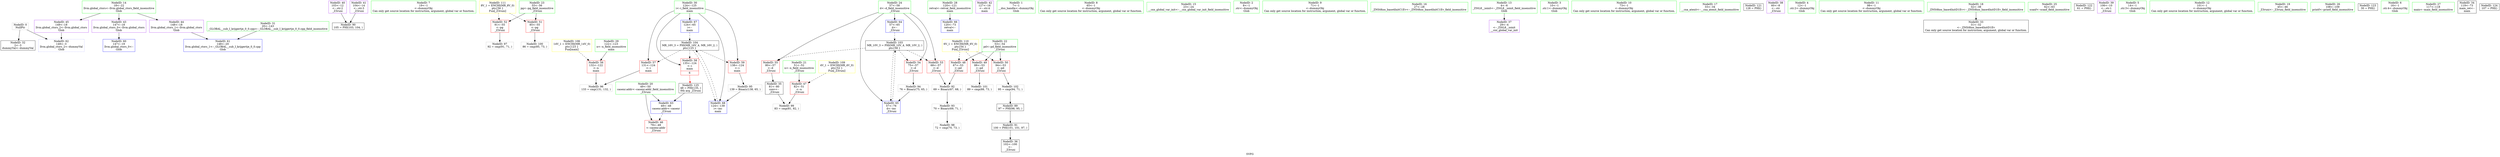 digraph "SVFG" {
	label="SVFG";

	Node0x55b2b295c6d0 [shape=record,color=grey,label="{NodeID: 0\nNullPtr}"];
	Node0x55b2b295c6d0 -> Node0x55b2b296eb30[style=solid];
	Node0x55b2b295c6d0 -> Node0x55b2b2971500[style=solid];
	Node0x55b2b2973410 [shape=record,color=black,label="{NodeID: 90\n105 = PHI(103, 104, )\n}"];
	Node0x55b2b296d5e0 [shape=record,color=green,label="{NodeID: 7\n19\<--1\n\<--dummyObj\nCan only get source location for instruction, argument, global var or function.}"];
	Node0x55b2b296fb60 [shape=record,color=grey,label="{NodeID: 97\n92 = cmp(91, 71, )\n}"];
	Node0x55b2b296dab0 [shape=record,color=green,label="{NodeID: 14\n18\<--22\nllvm.global_ctors\<--llvm.global_ctors_field_insensitive\nGlob }"];
	Node0x55b2b296dab0 -> Node0x55b2b296f480[style=solid];
	Node0x55b2b296dab0 -> Node0x55b2b296f580[style=solid];
	Node0x55b2b296dab0 -> Node0x55b2b296f680[style=solid];
	Node0x55b2b2978a70 [shape=record,color=black,label="{NodeID: 104\nMR_16V_3 = PHI(MR_16V_4, MR_16V_2, )\npts\{125 \}\n}"];
	Node0x55b2b2978a70 -> Node0x55b2b2971090[style=dashed];
	Node0x55b2b2978a70 -> Node0x55b2b2971160[style=dashed];
	Node0x55b2b2978a70 -> Node0x55b2b2971230[style=dashed];
	Node0x55b2b2978a70 -> Node0x55b2b2971a10[style=dashed];
	Node0x55b2b296e180 [shape=record,color=green,label="{NodeID: 21\n51\<--52\nn\<--n_field_insensitive\n_Z3runi\n}"];
	Node0x55b2b296e180 -> Node0x55b2b296f850[style=solid];
	Node0x55b2b2979f20 [shape=record,color=yellow,style=double,label="{NodeID: 111\n8V_1 = ENCHI(MR_8V_0)\npts\{56 \}\nFun[_Z3runi]}"];
	Node0x55b2b2979f20 -> Node0x55b2b2970bb0[style=dashed];
	Node0x55b2b2979f20 -> Node0x55b2b2970c80[style=dashed];
	Node0x55b2b296e7c0 [shape=record,color=green,label="{NodeID: 28\n120\<--121\nretval\<--retval_field_insensitive\nmain\n}"];
	Node0x55b2b296e7c0 -> Node0x55b2b2971870[style=solid];
	Node0x55b2b296ee00 [shape=record,color=black,label="{NodeID: 35\n81\<--80\nconv\<--\n_Z3runi\n}"];
	Node0x55b2b296ee00 -> Node0x55b2b296fe60[style=solid];
	Node0x55b2b297e120 [shape=record,color=black,label="{NodeID: 125\n48 = PHI(135, )\n0th arg _Z3runi }"];
	Node0x55b2b297e120 -> Node0x55b2b2971600[style=solid];
	Node0x55b2b296f3b0 [shape=record,color=purple,label="{NodeID: 42\n127\<--16\n\<--.str.4\nmain\n}"];
	Node0x55b2b2970a10 [shape=record,color=red,label="{NodeID: 49\n88\<--53\n\<--pd\n_Z3runi\n}"];
	Node0x55b2b2970a10 -> Node0x55b2b2975520[style=solid];
	Node0x55b2b2970fc0 [shape=record,color=red,label="{NodeID: 56\n132\<--122\n\<--n\nmain\n}"];
	Node0x55b2b2970fc0 -> Node0x55b2b296f9e0[style=solid];
	Node0x55b2b2971600 [shape=record,color=blue,label="{NodeID: 63\n49\<--48\ncasenr.addr\<--casenr\n_Z3runi\n}"];
	Node0x55b2b2971600 -> Node0x55b2b296f780[style=dashed];
	Node0x55b2b295c7e0 [shape=record,color=green,label="{NodeID: 1\n7\<--1\n__dso_handle\<--dummyObj\nGlob }"];
	Node0x55b2b29739b0 [shape=record,color=black,label="{NodeID: 91\n100 = PHI(101, 101, 97, )\n}"];
	Node0x55b2b29739b0 -> Node0x55b2b296eed0[style=solid];
	Node0x55b2b296d670 [shape=record,color=green,label="{NodeID: 8\n65\<--1\n\<--dummyObj\nCan only get source location for instruction, argument, global var or function.}"];
	Node0x55b2b296fce0 [shape=record,color=grey,label="{NodeID: 98\n72 = cmp(70, 73, )\n}"];
	Node0x55b2b296dbb0 [shape=record,color=green,label="{NodeID: 15\n23\<--24\n__cxx_global_var_init\<--__cxx_global_var_init_field_insensitive\n}"];
	Node0x55b2b296e250 [shape=record,color=green,label="{NodeID: 22\n53\<--54\npd\<--pd_field_insensitive\n_Z3runi\n}"];
	Node0x55b2b296e250 -> Node0x55b2b2970940[style=solid];
	Node0x55b2b296e250 -> Node0x55b2b2970a10[style=solid];
	Node0x55b2b296e250 -> Node0x55b2b2970ae0[style=solid];
	Node0x55b2b296e890 [shape=record,color=green,label="{NodeID: 29\n122\<--123\nn\<--n_field_insensitive\nmain\n}"];
	Node0x55b2b296e890 -> Node0x55b2b2970fc0[style=solid];
	Node0x55b2b296eed0 [shape=record,color=black,label="{NodeID: 36\n102\<--100\n\<--\n_Z3runi\n}"];
	Node0x55b2b296f480 [shape=record,color=purple,label="{NodeID: 43\n147\<--18\nllvm.global_ctors_0\<--llvm.global_ctors\nGlob }"];
	Node0x55b2b296f480 -> Node0x55b2b2971300[style=solid];
	Node0x55b2b2970ae0 [shape=record,color=red,label="{NodeID: 50\n94\<--53\n\<--pd\n_Z3runi\n}"];
	Node0x55b2b2970ae0 -> Node0x55b2b29756a0[style=solid];
	Node0x55b2b2971090 [shape=record,color=red,label="{NodeID: 57\n131\<--124\n\<--i\nmain\n}"];
	Node0x55b2b2971090 -> Node0x55b2b296f9e0[style=solid];
	Node0x55b2b29716d0 [shape=record,color=blue,label="{NodeID: 64\n57\<--65\nd\<--\n_Z3runi\n}"];
	Node0x55b2b29716d0 -> Node0x55b2b2978570[style=dashed];
	Node0x55b2b296cb10 [shape=record,color=green,label="{NodeID: 2\n8\<--1\n.str\<--dummyObj\nGlob }"];
	Node0x55b2b2973f90 [shape=record,color=grey,label="{NodeID: 92\n69 = Binary(67, 68, )\n}"];
	Node0x55b2b2973f90 -> Node0x55b2b2974110[style=solid];
	Node0x55b2b296d700 [shape=record,color=green,label="{NodeID: 9\n71\<--1\n\<--dummyObj\nCan only get source location for instruction, argument, global var or function.}"];
	Node0x55b2b296fe60 [shape=record,color=grey,label="{NodeID: 99\n83 = cmp(81, 82, )\n}"];
	Node0x55b2b296dcb0 [shape=record,color=green,label="{NodeID: 16\n27\<--28\n_ZNSt8ios_base4InitC1Ev\<--_ZNSt8ios_base4InitC1Ev_field_insensitive\n}"];
	Node0x55b2b2979a90 [shape=record,color=yellow,style=double,label="{NodeID: 106\n14V_1 = ENCHI(MR_14V_0)\npts\{123 \}\nFun[main]}"];
	Node0x55b2b2979a90 -> Node0x55b2b2970fc0[style=dashed];
	Node0x55b2b296e320 [shape=record,color=green,label="{NodeID: 23\n55\<--56\npg\<--pg_field_insensitive\n_Z3runi\n}"];
	Node0x55b2b296e320 -> Node0x55b2b2970bb0[style=solid];
	Node0x55b2b296e320 -> Node0x55b2b2970c80[style=solid];
	Node0x55b2b296e960 [shape=record,color=green,label="{NodeID: 30\n124\<--125\ni\<--i_field_insensitive\nmain\n}"];
	Node0x55b2b296e960 -> Node0x55b2b2971090[style=solid];
	Node0x55b2b296e960 -> Node0x55b2b2971160[style=solid];
	Node0x55b2b296e960 -> Node0x55b2b2971230[style=solid];
	Node0x55b2b296e960 -> Node0x55b2b2971940[style=solid];
	Node0x55b2b296e960 -> Node0x55b2b2971a10[style=solid];
	Node0x55b2b296efa0 [shape=record,color=purple,label="{NodeID: 37\n29\<--4\n\<--_ZStL8__ioinit\n__cxx_global_var_init\n}"];
	Node0x55b2b296f580 [shape=record,color=purple,label="{NodeID: 44\n148\<--18\nllvm.global_ctors_1\<--llvm.global_ctors\nGlob }"];
	Node0x55b2b296f580 -> Node0x55b2b2971400[style=solid];
	Node0x55b2b2970bb0 [shape=record,color=red,label="{NodeID: 51\n85\<--55\n\<--pg\n_Z3runi\n}"];
	Node0x55b2b2970bb0 -> Node0x55b2b296ffe0[style=solid];
	Node0x55b2b2971160 [shape=record,color=red,label="{NodeID: 58\n135\<--124\n\<--i\nmain\n|{<s0>6}}"];
	Node0x55b2b2971160:s0 -> Node0x55b2b297e120[style=solid,color=red];
	Node0x55b2b29717a0 [shape=record,color=blue,label="{NodeID: 65\n57\<--76\nd\<--inc\n_Z3runi\n}"];
	Node0x55b2b29717a0 -> Node0x55b2b2978570[style=dashed];
	Node0x55b2b296cba0 [shape=record,color=green,label="{NodeID: 3\n10\<--1\n.str.1\<--dummyObj\nGlob }"];
	Node0x55b2b2974110 [shape=record,color=grey,label="{NodeID: 93\n70 = Binary(69, 71, )\n}"];
	Node0x55b2b2974110 -> Node0x55b2b296fce0[style=solid];
	Node0x55b2b296d790 [shape=record,color=green,label="{NodeID: 10\n73\<--1\n\<--dummyObj\nCan only get source location for instruction, argument, global var or function.}"];
	Node0x55b2b296ffe0 [shape=record,color=grey,label="{NodeID: 100\n86 = cmp(85, 73, )\n}"];
	Node0x55b2b296ddb0 [shape=record,color=green,label="{NodeID: 17\n33\<--34\n__cxa_atexit\<--__cxa_atexit_field_insensitive\n}"];
	Node0x55b2b296e3f0 [shape=record,color=green,label="{NodeID: 24\n57\<--58\nd\<--d_field_insensitive\n_Z3runi\n}"];
	Node0x55b2b296e3f0 -> Node0x55b2b2970d50[style=solid];
	Node0x55b2b296e3f0 -> Node0x55b2b2970e20[style=solid];
	Node0x55b2b296e3f0 -> Node0x55b2b2970ef0[style=solid];
	Node0x55b2b296e3f0 -> Node0x55b2b29716d0[style=solid];
	Node0x55b2b296e3f0 -> Node0x55b2b29717a0[style=solid];
	Node0x55b2b296ea30 [shape=record,color=green,label="{NodeID: 31\n20\<--143\n_GLOBAL__sub_I_krijgertje_0_0.cpp\<--_GLOBAL__sub_I_krijgertje_0_0.cpp_field_insensitive\n}"];
	Node0x55b2b296ea30 -> Node0x55b2b2971400[style=solid];
	Node0x55b2b297dd20 [shape=record,color=black,label="{NodeID: 121\n128 = PHI()\n}"];
	Node0x55b2b296f070 [shape=record,color=purple,label="{NodeID: 38\n60\<--8\n\<--.str\n_Z3runi\n}"];
	Node0x55b2b296f680 [shape=record,color=purple,label="{NodeID: 45\n149\<--18\nllvm.global_ctors_2\<--llvm.global_ctors\nGlob }"];
	Node0x55b2b296f680 -> Node0x55b2b2971500[style=solid];
	Node0x55b2b2970c80 [shape=record,color=red,label="{NodeID: 52\n91\<--55\n\<--pg\n_Z3runi\n}"];
	Node0x55b2b2970c80 -> Node0x55b2b296fb60[style=solid];
	Node0x55b2b2971230 [shape=record,color=red,label="{NodeID: 59\n138\<--124\n\<--i\nmain\n}"];
	Node0x55b2b2971230 -> Node0x55b2b2974410[style=solid];
	Node0x55b2b2971870 [shape=record,color=blue,label="{NodeID: 66\n120\<--73\nretval\<--\nmain\n}"];
	Node0x55b2b296cc30 [shape=record,color=green,label="{NodeID: 4\n12\<--1\n.str.2\<--dummyObj\nGlob }"];
	Node0x55b2b2974290 [shape=record,color=grey,label="{NodeID: 94\n76 = Binary(75, 65, )\n}"];
	Node0x55b2b2974290 -> Node0x55b2b29717a0[style=solid];
	Node0x55b2b296d820 [shape=record,color=green,label="{NodeID: 11\n98\<--1\n\<--dummyObj\nCan only get source location for instruction, argument, global var or function.}"];
	Node0x55b2b2975520 [shape=record,color=grey,label="{NodeID: 101\n89 = cmp(88, 73, )\n}"];
	Node0x55b2b296deb0 [shape=record,color=green,label="{NodeID: 18\n32\<--38\n_ZNSt8ios_base4InitD1Ev\<--_ZNSt8ios_base4InitD1Ev_field_insensitive\n}"];
	Node0x55b2b296deb0 -> Node0x55b2b296ec30[style=solid];
	Node0x55b2b296e4c0 [shape=record,color=green,label="{NodeID: 25\n62\<--63\nscanf\<--scanf_field_insensitive\n}"];
	Node0x55b2b296eb30 [shape=record,color=black,label="{NodeID: 32\n2\<--3\ndummyVal\<--dummyVal\n}"];
	Node0x55b2b297de20 [shape=record,color=black,label="{NodeID: 122\n61 = PHI()\n}"];
	Node0x55b2b296f140 [shape=record,color=purple,label="{NodeID: 39\n106\<--10\n\<--.str.1\n_Z3runi\n}"];
	Node0x55b2b296f780 [shape=record,color=red,label="{NodeID: 46\n79\<--49\n\<--casenr.addr\n_Z3runi\n}"];
	Node0x55b2b2970d50 [shape=record,color=red,label="{NodeID: 53\n68\<--57\n\<--d\n_Z3runi\n}"];
	Node0x55b2b2970d50 -> Node0x55b2b2973f90[style=solid];
	Node0x55b2b2971300 [shape=record,color=blue,label="{NodeID: 60\n147\<--19\nllvm.global_ctors_0\<--\nGlob }"];
	Node0x55b2b2971940 [shape=record,color=blue,label="{NodeID: 67\n124\<--65\ni\<--\nmain\n}"];
	Node0x55b2b2971940 -> Node0x55b2b2978a70[style=dashed];
	Node0x55b2b296d4c0 [shape=record,color=green,label="{NodeID: 5\n14\<--1\n.str.3\<--dummyObj\nGlob }"];
	Node0x55b2b2974410 [shape=record,color=grey,label="{NodeID: 95\n139 = Binary(138, 65, )\n}"];
	Node0x55b2b2974410 -> Node0x55b2b2971a10[style=solid];
	Node0x55b2b296d8b0 [shape=record,color=green,label="{NodeID: 12\n101\<--1\n\<--dummyObj\nCan only get source location for instruction, argument, global var or function.}"];
	Node0x55b2b29756a0 [shape=record,color=grey,label="{NodeID: 102\n95 = cmp(94, 71, )\n}"];
	Node0x55b2b29756a0 -> Node0x55b2b2972e70[style=solid];
	Node0x55b2b296dfb0 [shape=record,color=green,label="{NodeID: 19\n45\<--46\n_Z3runi\<--_Z3runi_field_insensitive\n}"];
	Node0x55b2b2979d60 [shape=record,color=yellow,style=double,label="{NodeID: 109\n4V_1 = ENCHI(MR_4V_0)\npts\{52 \}\nFun[_Z3runi]}"];
	Node0x55b2b2979d60 -> Node0x55b2b296f850[style=dashed];
	Node0x55b2b296e5c0 [shape=record,color=green,label="{NodeID: 26\n108\<--109\nprintf\<--printf_field_insensitive\n}"];
	Node0x55b2b296ec30 [shape=record,color=black,label="{NodeID: 33\n31\<--32\n\<--_ZNSt8ios_base4InitD1Ev\nCan only get source location for instruction, argument, global var or function.}"];
	Node0x55b2b297df20 [shape=record,color=black,label="{NodeID: 123\n30 = PHI()\n}"];
	Node0x55b2b296f210 [shape=record,color=purple,label="{NodeID: 40\n103\<--12\n\<--.str.2\n_Z3runi\n}"];
	Node0x55b2b296f210 -> Node0x55b2b2973410[style=solid];
	Node0x55b2b296f850 [shape=record,color=red,label="{NodeID: 47\n82\<--51\n\<--n\n_Z3runi\n}"];
	Node0x55b2b296f850 -> Node0x55b2b296fe60[style=solid];
	Node0x55b2b2970e20 [shape=record,color=red,label="{NodeID: 54\n75\<--57\n\<--d\n_Z3runi\n}"];
	Node0x55b2b2970e20 -> Node0x55b2b2974290[style=solid];
	Node0x55b2b2971400 [shape=record,color=blue,label="{NodeID: 61\n148\<--20\nllvm.global_ctors_1\<--_GLOBAL__sub_I_krijgertje_0_0.cpp\nGlob }"];
	Node0x55b2b2971a10 [shape=record,color=blue,label="{NodeID: 68\n124\<--139\ni\<--inc\nmain\n}"];
	Node0x55b2b2971a10 -> Node0x55b2b2978a70[style=dashed];
	Node0x55b2b2972e70 [shape=record,color=black,label="{NodeID: 89\n97 = PHI(98, 95, )\n}"];
	Node0x55b2b2972e70 -> Node0x55b2b29739b0[style=solid];
	Node0x55b2b296d550 [shape=record,color=green,label="{NodeID: 6\n16\<--1\n.str.4\<--dummyObj\nGlob }"];
	Node0x55b2b296f9e0 [shape=record,color=grey,label="{NodeID: 96\n133 = cmp(131, 132, )\n}"];
	Node0x55b2b296d9b0 [shape=record,color=green,label="{NodeID: 13\n4\<--6\n_ZStL8__ioinit\<--_ZStL8__ioinit_field_insensitive\nGlob }"];
	Node0x55b2b296d9b0 -> Node0x55b2b296efa0[style=solid];
	Node0x55b2b2978570 [shape=record,color=black,label="{NodeID: 103\nMR_10V_3 = PHI(MR_10V_4, MR_10V_2, )\npts\{58 \}\n}"];
	Node0x55b2b2978570 -> Node0x55b2b2970d50[style=dashed];
	Node0x55b2b2978570 -> Node0x55b2b2970e20[style=dashed];
	Node0x55b2b2978570 -> Node0x55b2b2970ef0[style=dashed];
	Node0x55b2b2978570 -> Node0x55b2b29717a0[style=dashed];
	Node0x55b2b296e0b0 [shape=record,color=green,label="{NodeID: 20\n49\<--50\ncasenr.addr\<--casenr.addr_field_insensitive\n_Z3runi\n}"];
	Node0x55b2b296e0b0 -> Node0x55b2b296f780[style=solid];
	Node0x55b2b296e0b0 -> Node0x55b2b2971600[style=solid];
	Node0x55b2b2979e40 [shape=record,color=yellow,style=double,label="{NodeID: 110\n6V_1 = ENCHI(MR_6V_0)\npts\{54 \}\nFun[_Z3runi]}"];
	Node0x55b2b2979e40 -> Node0x55b2b2970940[style=dashed];
	Node0x55b2b2979e40 -> Node0x55b2b2970a10[style=dashed];
	Node0x55b2b2979e40 -> Node0x55b2b2970ae0[style=dashed];
	Node0x55b2b296e6c0 [shape=record,color=green,label="{NodeID: 27\n117\<--118\nmain\<--main_field_insensitive\n}"];
	Node0x55b2b296ed30 [shape=record,color=black,label="{NodeID: 34\n119\<--73\nmain_ret\<--\nmain\n}"];
	Node0x55b2b297e020 [shape=record,color=black,label="{NodeID: 124\n107 = PHI()\n}"];
	Node0x55b2b296f2e0 [shape=record,color=purple,label="{NodeID: 41\n104\<--14\n\<--.str.3\n_Z3runi\n}"];
	Node0x55b2b296f2e0 -> Node0x55b2b2973410[style=solid];
	Node0x55b2b2970940 [shape=record,color=red,label="{NodeID: 48\n67\<--53\n\<--pd\n_Z3runi\n}"];
	Node0x55b2b2970940 -> Node0x55b2b2973f90[style=solid];
	Node0x55b2b2970ef0 [shape=record,color=red,label="{NodeID: 55\n80\<--57\n\<--d\n_Z3runi\n}"];
	Node0x55b2b2970ef0 -> Node0x55b2b296ee00[style=solid];
	Node0x55b2b2971500 [shape=record,color=blue, style = dotted,label="{NodeID: 62\n149\<--3\nllvm.global_ctors_2\<--dummyVal\nGlob }"];
}

